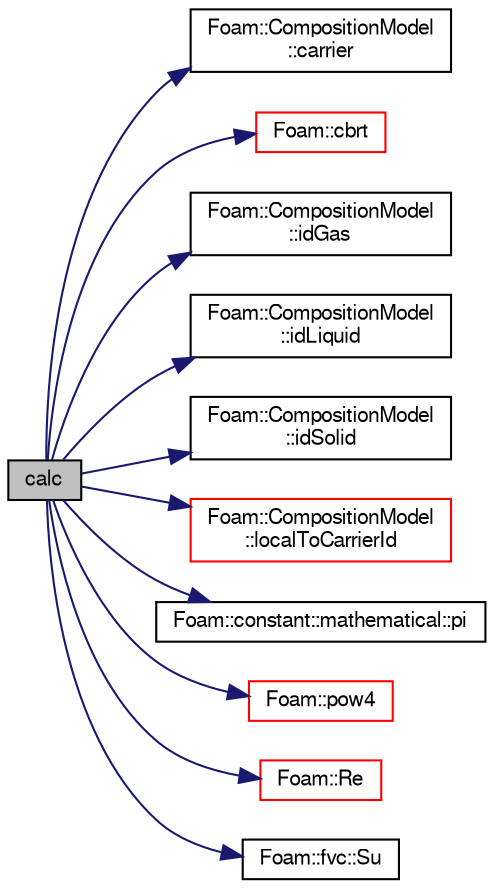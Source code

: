 digraph "calc"
{
  bgcolor="transparent";
  edge [fontname="FreeSans",fontsize="10",labelfontname="FreeSans",labelfontsize="10"];
  node [fontname="FreeSans",fontsize="10",shape=record];
  rankdir="LR";
  Node1 [label="calc",height=0.2,width=0.4,color="black", fillcolor="grey75", style="filled" fontcolor="black"];
  Node1 -> Node2 [color="midnightblue",fontsize="10",style="solid",fontname="FreeSans"];
  Node2 [label="Foam::CompositionModel\l::carrier",height=0.2,width=0.4,color="black",URL="$a00321.html#ad09148d289e10bb0f0264a4623d3822b",tooltip="Return the carrier components (wrapper function) "];
  Node1 -> Node3 [color="midnightblue",fontsize="10",style="solid",fontname="FreeSans"];
  Node3 [label="Foam::cbrt",height=0.2,width=0.4,color="red",URL="$a10237.html#aca0b7feea326c0e1e9e04078a319d019"];
  Node1 -> Node4 [color="midnightblue",fontsize="10",style="solid",fontname="FreeSans"];
  Node4 [label="Foam::CompositionModel\l::idGas",height=0.2,width=0.4,color="black",URL="$a00321.html#ac67a3cf6416e8f854f07090e0883eb2f",tooltip="Gas id. "];
  Node1 -> Node5 [color="midnightblue",fontsize="10",style="solid",fontname="FreeSans"];
  Node5 [label="Foam::CompositionModel\l::idLiquid",height=0.2,width=0.4,color="black",URL="$a00321.html#a0b8aa9a0177f47e28ed56b8d084a9884",tooltip="Liquid id. "];
  Node1 -> Node6 [color="midnightblue",fontsize="10",style="solid",fontname="FreeSans"];
  Node6 [label="Foam::CompositionModel\l::idSolid",height=0.2,width=0.4,color="black",URL="$a00321.html#ac01300fa80202ddbf87892ead45cd2a5",tooltip="Solid id. "];
  Node1 -> Node7 [color="midnightblue",fontsize="10",style="solid",fontname="FreeSans"];
  Node7 [label="Foam::CompositionModel\l::localToCarrierId",height=0.2,width=0.4,color="red",URL="$a00321.html#a10018cadde2cb831b9a23ea65cbe126c",tooltip="Return carrier id of component given local id. "];
  Node1 -> Node8 [color="midnightblue",fontsize="10",style="solid",fontname="FreeSans"];
  Node8 [label="Foam::constant::mathematical::pi",height=0.2,width=0.4,color="black",URL="$a10249.html#a731b8788a4c01586c35266c7ca4fed04"];
  Node1 -> Node9 [color="midnightblue",fontsize="10",style="solid",fontname="FreeSans"];
  Node9 [label="Foam::pow4",height=0.2,width=0.4,color="red",URL="$a10237.html#aa0ae321d4861170e35fbb938636a4f40"];
  Node1 -> Node10 [color="midnightblue",fontsize="10",style="solid",fontname="FreeSans"];
  Node10 [label="Foam::Re",height=0.2,width=0.4,color="red",URL="$a10237.html#affa366970bcbe0f7ccf7c85557a3e12b"];
  Node1 -> Node11 [color="midnightblue",fontsize="10",style="solid",fontname="FreeSans"];
  Node11 [label="Foam::fvc::Su",height=0.2,width=0.4,color="black",URL="$a10271.html#ac92e296062b7b025a96b82351c1d9b89"];
}
